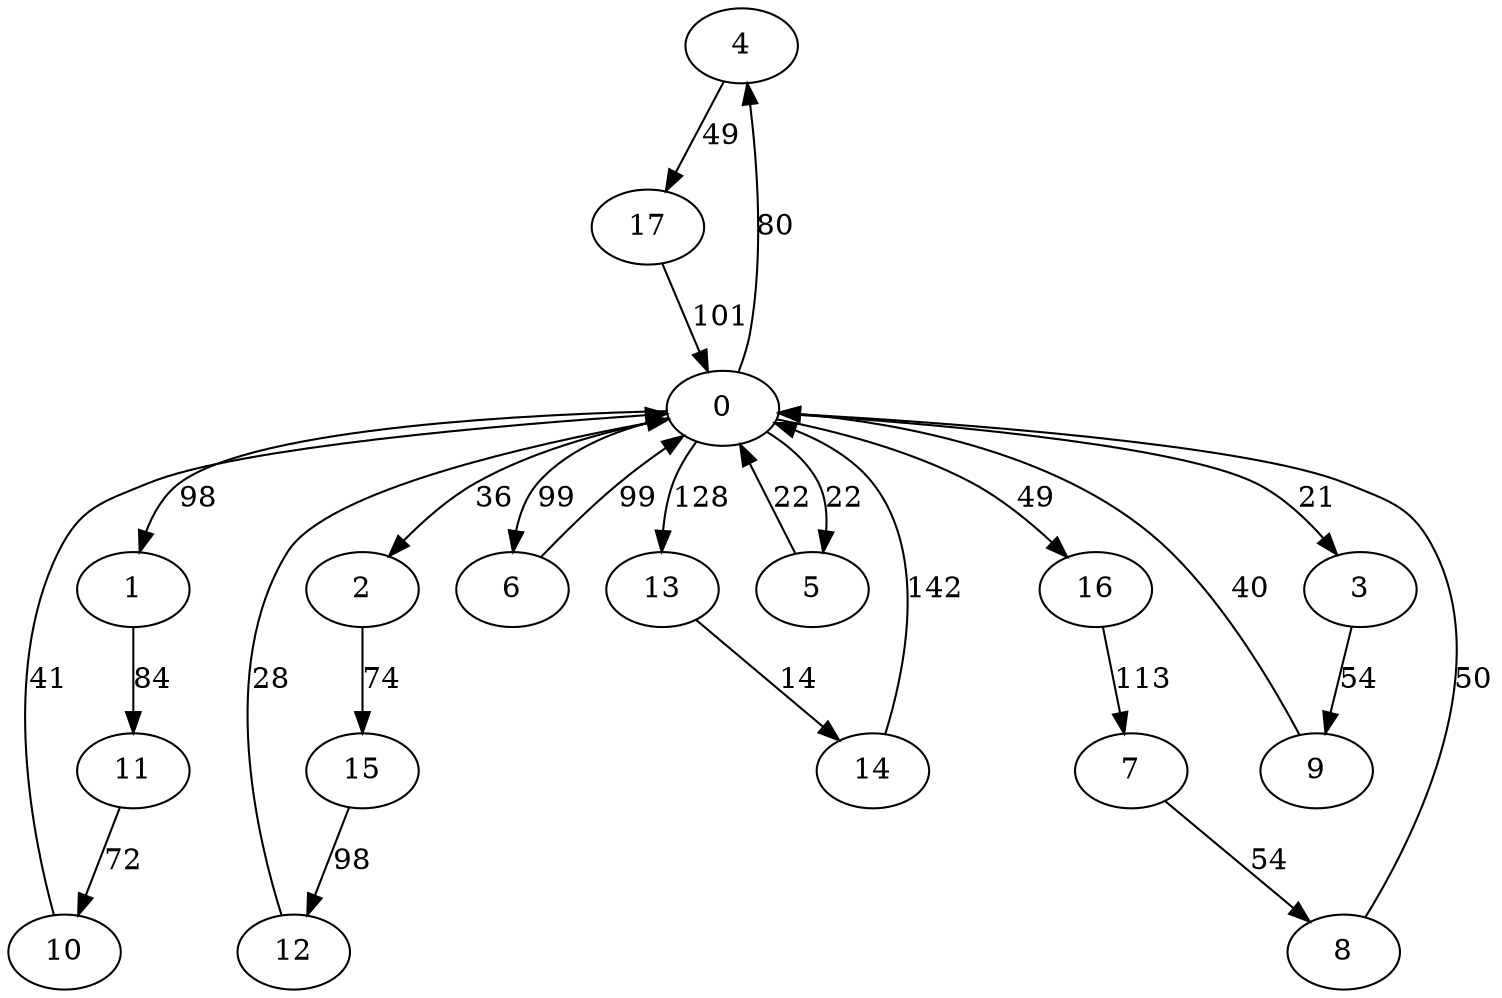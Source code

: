 digraph G {
	4->17[ label=49 ];
	10->0[ label=41 ];
	2->15[ label=74 ];
	15->12[ label=98 ];
	13->14[ label=14 ];
	11->10[ label=72 ];
	16->7[ label=113 ];
	8->0[ label=50 ];
	6->0[ label=99 ];
	1->11[ label=84 ];
	7->8[ label=54 ];
	5->0[ label=22 ];
	0->4[ label=80 ];
	0->1[ label=98 ];
	0->16[ label=49 ];
	0->3[ label=21 ];
	0->6[ label=99 ];
	0->5[ label=22 ];
	0->13[ label=128 ];
	0->2[ label=36 ];
	14->0[ label=142 ];
	17->0[ label=101 ];
	12->0[ label=28 ];
	3->9[ label=54 ];
	9->0[ label=40 ];
	0 [ label=0 ];
	1 [ label=1 ];
	10 [ label=10 ];
	11 [ label=11 ];
	12 [ label=12 ];
	13 [ label=13 ];
	14 [ label=14 ];
	15 [ label=15 ];
	16 [ label=16 ];
	17 [ label=17 ];
	2 [ label=2 ];
	3 [ label=3 ];
	4 [ label=4 ];
	5 [ label=5 ];
	6 [ label=6 ];
	7 [ label=7 ];
	8 [ label=8 ];
	9 [ label=9 ];

}
